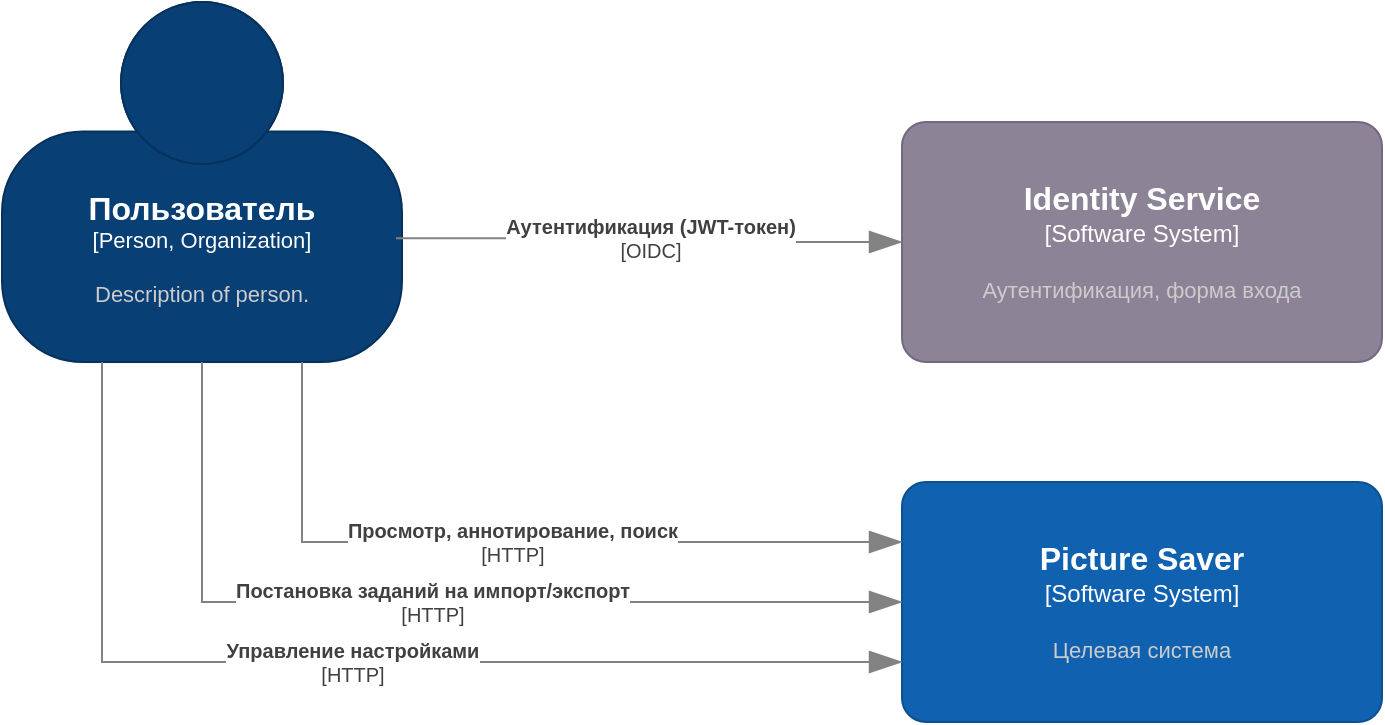 <mxfile version="23.1.5" type="embed" pages="3">
  <diagram name="С4-Context" id="kge-1w7_a5QLDu94olrK">
    <mxGraphModel dx="996" dy="798" grid="1" gridSize="10" guides="1" tooltips="1" connect="1" arrows="1" fold="1" page="1" pageScale="1" pageWidth="1169" pageHeight="827" math="0" shadow="0">
      <root>
        <mxCell id="0" />
        <mxCell id="1" parent="0" />
        <object placeholders="1" c4Name="Пользователь" c4Type="Person, Organization" c4Description="Description of person." label="&lt;font style=&quot;font-size: 16px&quot;&gt;&lt;b&gt;%c4Name%&lt;/b&gt;&lt;/font&gt;&lt;div&gt;[%c4Type%]&lt;/div&gt;&lt;br&gt;&lt;div&gt;&lt;font style=&quot;font-size: 11px&quot;&gt;&lt;font color=&quot;#cccccc&quot;&gt;%c4Description%&lt;/font&gt;&lt;/div&gt;" id="7UKInJaK1QkgPCqIYgw7-2">
          <mxCell style="html=1;fontSize=11;dashed=0;whiteSpace=wrap;fillColor=#083F75;strokeColor=#06315C;fontColor=#ffffff;shape=mxgraph.c4.person2;align=center;metaEdit=1;points=[[0.5,0,0],[1,0.5,0],[1,0.75,0],[0.75,1,0],[0.5,1,0],[0.25,1,0],[0,0.75,0],[0,0.5,0]];resizable=0;" parent="1" vertex="1">
            <mxGeometry x="90" y="130" width="200" height="180" as="geometry" />
          </mxCell>
        </object>
        <object placeholders="1" c4Name="Identity Service" c4Type="Software System" c4Description="Аутентификация, форма входа" label="&lt;font style=&quot;font-size: 16px&quot;&gt;&lt;b&gt;%c4Name%&lt;/b&gt;&lt;/font&gt;&lt;div&gt;[%c4Type%]&lt;/div&gt;&lt;br&gt;&lt;div&gt;&lt;font style=&quot;font-size: 11px&quot;&gt;&lt;font color=&quot;#cccccc&quot;&gt;%c4Description%&lt;/font&gt;&lt;/div&gt;" id="7UKInJaK1QkgPCqIYgw7-3">
          <mxCell style="rounded=1;whiteSpace=wrap;html=1;labelBackgroundColor=none;fillColor=#8C8496;fontColor=#ffffff;align=center;arcSize=10;strokeColor=#736782;metaEdit=1;resizable=0;points=[[0.25,0,0],[0.5,0,0],[0.75,0,0],[1,0.25,0],[1,0.5,0],[1,0.75,0],[0.75,1,0],[0.5,1,0],[0.25,1,0],[0,0.75,0],[0,0.5,0],[0,0.25,0]];" parent="1" vertex="1">
            <mxGeometry x="540" y="190" width="240" height="120" as="geometry" />
          </mxCell>
        </object>
        <object placeholders="1" c4Type="Relationship" c4Technology="OIDC" c4Description="Аутентификация (JWT-токен)" label="&lt;div style=&quot;text-align: left&quot;&gt;&lt;div style=&quot;text-align: center&quot;&gt;&lt;b&gt;%c4Description%&lt;/b&gt;&lt;/div&gt;&lt;div style=&quot;text-align: center&quot;&gt;[%c4Technology%]&lt;/div&gt;&lt;/div&gt;" id="7UKInJaK1QkgPCqIYgw7-4">
          <mxCell style="endArrow=blockThin;html=1;fontSize=10;fontColor=#404040;strokeWidth=1;endFill=1;strokeColor=#828282;elbow=vertical;metaEdit=1;endSize=14;startSize=14;jumpStyle=arc;jumpSize=16;rounded=0;edgeStyle=orthogonalEdgeStyle;exitX=0.985;exitY=0.656;exitDx=0;exitDy=0;exitPerimeter=0;entryX=0;entryY=0.5;entryDx=0;entryDy=0;entryPerimeter=0;" parent="1" source="7UKInJaK1QkgPCqIYgw7-2" target="7UKInJaK1QkgPCqIYgw7-3" edge="1">
            <mxGeometry width="240" relative="1" as="geometry">
              <mxPoint x="310" y="230" as="sourcePoint" />
              <mxPoint x="550" y="230" as="targetPoint" />
            </mxGeometry>
          </mxCell>
        </object>
        <object placeholders="1" c4Name="Picture Saver" c4Type="Software System" c4Description="Целевая система" label="&lt;font style=&quot;font-size: 16px&quot;&gt;&lt;b&gt;%c4Name%&lt;/b&gt;&lt;/font&gt;&lt;div&gt;[%c4Type%]&lt;/div&gt;&lt;br&gt;&lt;div&gt;&lt;font style=&quot;font-size: 11px&quot;&gt;&lt;font color=&quot;#cccccc&quot;&gt;%c4Description%&lt;/font&gt;&lt;/div&gt;" id="7UKInJaK1QkgPCqIYgw7-5">
          <mxCell style="rounded=1;whiteSpace=wrap;html=1;labelBackgroundColor=none;fillColor=#1061B0;fontColor=#ffffff;align=center;arcSize=10;strokeColor=#0D5091;metaEdit=1;resizable=0;points=[[0.25,0,0],[0.5,0,0],[0.75,0,0],[1,0.25,0],[1,0.5,0],[1,0.75,0],[0.75,1,0],[0.5,1,0],[0.25,1,0],[0,0.75,0],[0,0.5,0],[0,0.25,0]];" parent="1" vertex="1">
            <mxGeometry x="540" y="370" width="240" height="120" as="geometry" />
          </mxCell>
        </object>
        <object placeholders="1" c4Type="Relationship" c4Technology="HTTP" c4Description="Просмотр, аннотирование, поиск" label="&lt;div style=&quot;text-align: left&quot;&gt;&lt;div style=&quot;text-align: center&quot;&gt;&lt;b&gt;%c4Description%&lt;/b&gt;&lt;/div&gt;&lt;div style=&quot;text-align: center&quot;&gt;[%c4Technology%]&lt;/div&gt;&lt;/div&gt;" id="7UKInJaK1QkgPCqIYgw7-6">
          <mxCell style="endArrow=blockThin;html=1;fontSize=10;fontColor=#404040;strokeWidth=1;endFill=1;strokeColor=#828282;elbow=vertical;metaEdit=1;endSize=14;startSize=14;jumpStyle=arc;jumpSize=16;rounded=0;edgeStyle=orthogonalEdgeStyle;exitX=0.75;exitY=1;exitDx=0;exitDy=0;exitPerimeter=0;entryX=0;entryY=0.25;entryDx=0;entryDy=0;entryPerimeter=0;" parent="1" source="7UKInJaK1QkgPCqIYgw7-2" target="7UKInJaK1QkgPCqIYgw7-5" edge="1">
            <mxGeometry width="240" relative="1" as="geometry">
              <mxPoint x="250" y="390" as="sourcePoint" />
              <mxPoint x="490" y="390" as="targetPoint" />
            </mxGeometry>
          </mxCell>
        </object>
        <object placeholders="1" c4Type="Relationship" c4Technology="HTTP" c4Description="Постановка заданий на импорт/экспорт" label="&lt;div style=&quot;text-align: left&quot;&gt;&lt;div style=&quot;text-align: center&quot;&gt;&lt;b&gt;%c4Description%&lt;/b&gt;&lt;/div&gt;&lt;div style=&quot;text-align: center&quot;&gt;[%c4Technology%]&lt;/div&gt;&lt;/div&gt;" id="7UKInJaK1QkgPCqIYgw7-7">
          <mxCell style="endArrow=blockThin;html=1;fontSize=10;fontColor=#404040;strokeWidth=1;endFill=1;strokeColor=#828282;elbow=vertical;metaEdit=1;endSize=14;startSize=14;jumpStyle=arc;jumpSize=16;rounded=0;edgeStyle=orthogonalEdgeStyle;exitX=0.5;exitY=1;exitDx=0;exitDy=0;exitPerimeter=0;entryX=0;entryY=0.5;entryDx=0;entryDy=0;entryPerimeter=0;" parent="1" source="7UKInJaK1QkgPCqIYgw7-2" target="7UKInJaK1QkgPCqIYgw7-5" edge="1">
            <mxGeometry width="240" relative="1" as="geometry">
              <mxPoint x="170" y="470" as="sourcePoint" />
              <mxPoint x="410" y="470" as="targetPoint" />
            </mxGeometry>
          </mxCell>
        </object>
        <object placeholders="1" c4Type="Relationship" c4Technology="HTTP" c4Description="Управление настройками" label="&lt;div style=&quot;text-align: left&quot;&gt;&lt;div style=&quot;text-align: center&quot;&gt;&lt;b&gt;%c4Description%&lt;/b&gt;&lt;/div&gt;&lt;div style=&quot;text-align: center&quot;&gt;[%c4Technology%]&lt;/div&gt;&lt;/div&gt;" id="7UKInJaK1QkgPCqIYgw7-8">
          <mxCell style="endArrow=blockThin;html=1;fontSize=10;fontColor=#404040;strokeWidth=1;endFill=1;strokeColor=#828282;elbow=vertical;metaEdit=1;endSize=14;startSize=14;jumpStyle=arc;jumpSize=16;rounded=0;edgeStyle=orthogonalEdgeStyle;entryX=0;entryY=0.75;entryDx=0;entryDy=0;entryPerimeter=0;exitX=0.25;exitY=1;exitDx=0;exitDy=0;exitPerimeter=0;" parent="1" source="7UKInJaK1QkgPCqIYgw7-2" target="7UKInJaK1QkgPCqIYgw7-5" edge="1">
            <mxGeometry width="240" relative="1" as="geometry">
              <mxPoint x="180" y="480" as="sourcePoint" />
              <mxPoint x="420" y="480" as="targetPoint" />
            </mxGeometry>
          </mxCell>
        </object>
      </root>
    </mxGraphModel>
  </diagram>
  <diagram name="С4-Containers" id="S3RD2rox0OaWCKzUMz1O">
    <mxGraphModel dx="1892" dy="1288" grid="1" gridSize="10" guides="1" tooltips="1" connect="1" arrows="1" fold="1" page="1" pageScale="1" pageWidth="1169" pageHeight="827" math="0" shadow="0">
      <root>
        <mxCell id="U9oGjfwIqIKuB-nKUl5U-0" />
        <mxCell id="U9oGjfwIqIKuB-nKUl5U-1" parent="U9oGjfwIqIKuB-nKUl5U-0" />
        <object placeholders="1" c4Name="Пользователь" c4Type="Person" c4Description="Пользователь" label="&lt;font style=&quot;font-size: 16px&quot;&gt;&lt;b&gt;%c4Name%&lt;/b&gt;&lt;/font&gt;&lt;div&gt;[%c4Type%]&lt;/div&gt;&lt;br&gt;&lt;div&gt;&lt;font style=&quot;font-size: 11px&quot;&gt;&lt;font color=&quot;#cccccc&quot;&gt;%c4Description%&lt;/font&gt;&lt;/div&gt;" id="U9oGjfwIqIKuB-nKUl5U-11">
          <mxCell style="html=1;fontSize=11;dashed=0;whiteSpace=wrap;fillColor=#083F75;strokeColor=#06315C;fontColor=#ffffff;shape=mxgraph.c4.person2;align=center;metaEdit=1;points=[[0.5,0,0],[1,0.5,0],[1,0.75,0],[0.75,1,0],[0.5,1,0],[0.25,1,0],[0,0.75,0],[0,0.5,0]];resizable=1;resizeWidth=1;resizeHeight=1;movable=1;rotatable=1;deletable=1;editable=1;locked=0;connectable=1;" vertex="1" parent="U9oGjfwIqIKuB-nKUl5U-1">
            <mxGeometry x="510" y="110" width="190" height="150" as="geometry" />
          </mxCell>
        </object>
        <object placeholders="1" c4Name="Identity-server" c4Type="Software System" c4Description="" label="&lt;font style=&quot;font-size: 16px&quot;&gt;&lt;b&gt;%c4Name%&lt;/b&gt;&lt;/font&gt;&lt;div&gt;[%c4Type%]&lt;/div&gt;&lt;br&gt;&lt;div&gt;&lt;font style=&quot;font-size: 11px&quot;&gt;&lt;font color=&quot;#cccccc&quot;&gt;%c4Description%&lt;/font&gt;&lt;/div&gt;" id="U9oGjfwIqIKuB-nKUl5U-12">
          <mxCell style="rounded=1;whiteSpace=wrap;html=1;labelBackgroundColor=none;fillColor=#8C8496;fontColor=#ffffff;align=center;arcSize=10;strokeColor=#736782;metaEdit=1;resizable=1;points=[[0.25,0,0],[0.5,0,0],[0.75,0,0],[1,0.25,0],[1,0.5,0],[1,0.75,0],[0.75,1,0],[0.5,1,0],[0.25,1,0],[0,0.75,0],[0,0.5,0],[0,0.25,0]];movable=1;rotatable=1;deletable=1;editable=1;locked=0;connectable=1;" vertex="1" parent="U9oGjfwIqIKuB-nKUl5U-1">
            <mxGeometry x="890" y="60" width="200" height="100" as="geometry" />
          </mxCell>
        </object>
        <object placeholders="1" c4Type="Relationship" c4Technology="JSON/HTTP, OIDC" c4Description="Запрос аутентификации" label="&lt;div style=&quot;text-align: left&quot;&gt;&lt;div style=&quot;text-align: center&quot;&gt;&lt;b&gt;%c4Description%&lt;/b&gt;&lt;/div&gt;&lt;div style=&quot;text-align: center&quot;&gt;[%c4Technology%]&lt;/div&gt;&lt;/div&gt;" id="U9oGjfwIqIKuB-nKUl5U-13">
          <mxCell style="endArrow=blockThin;html=1;fontSize=10;fontColor=#404040;strokeWidth=1;endFill=1;strokeColor=#828282;elbow=vertical;metaEdit=1;endSize=14;startSize=14;jumpStyle=arc;jumpSize=16;rounded=0;edgeStyle=orthogonalEdgeStyle;entryX=0.5;entryY=0;entryDx=0;entryDy=0;entryPerimeter=0;exitX=0.5;exitY=0;exitDx=0;exitDy=0;exitPerimeter=0;" edge="1" parent="U9oGjfwIqIKuB-nKUl5U-1" source="U9oGjfwIqIKuB-nKUl5U-11" target="U9oGjfwIqIKuB-nKUl5U-12">
            <mxGeometry width="240" relative="1" as="geometry">
              <mxPoint x="640" y="40" as="sourcePoint" />
              <mxPoint x="880" y="40" as="targetPoint" />
              <Array as="points">
                <mxPoint x="605" y="40" />
                <mxPoint x="990" y="40" />
              </Array>
            </mxGeometry>
          </mxCell>
        </object>
        <object placeholders="1" c4Type="Relationship" c4Technology="JSON/HTTP" c4Description="Предоставляет JWT" label="&lt;div style=&quot;text-align: left&quot;&gt;&lt;div style=&quot;text-align: center&quot;&gt;&lt;b&gt;%c4Description%&lt;/b&gt;&lt;/div&gt;&lt;div style=&quot;text-align: center&quot;&gt;[%c4Technology%]&lt;/div&gt;&lt;/div&gt;" id="U9oGjfwIqIKuB-nKUl5U-14">
          <mxCell style="endArrow=blockThin;html=1;fontSize=10;fontColor=#404040;strokeWidth=1;endFill=1;strokeColor=#828282;elbow=vertical;metaEdit=1;endSize=14;startSize=14;jumpStyle=arc;jumpSize=16;rounded=0;edgeStyle=orthogonalEdgeStyle;exitX=0.5;exitY=1;exitDx=0;exitDy=0;exitPerimeter=0;entryX=1;entryY=0.75;entryDx=0;entryDy=0;entryPerimeter=0;" edge="1" parent="U9oGjfwIqIKuB-nKUl5U-1" source="U9oGjfwIqIKuB-nKUl5U-12" target="U9oGjfwIqIKuB-nKUl5U-11">
            <mxGeometry width="240" relative="1" as="geometry">
              <mxPoint x="880" y="290" as="sourcePoint" />
              <mxPoint x="1120" y="290" as="targetPoint" />
            </mxGeometry>
          </mxCell>
        </object>
        <object placeholders="1" c4Name="Фронтенд" c4Type="SystemScopeBoundary" c4Application="Picture Saver" label="&lt;font style=&quot;font-size: 16px&quot;&gt;&lt;b&gt;&lt;div style=&quot;text-align: left&quot;&gt;%c4Name%&lt;/div&gt;&lt;/b&gt;&lt;/font&gt;&lt;div style=&quot;text-align: left&quot;&gt;[%c4Application%]&lt;/div&gt;" id="U9oGjfwIqIKuB-nKUl5U-15">
          <mxCell style="rounded=1;fontSize=11;whiteSpace=wrap;html=1;dashed=1;arcSize=20;fillColor=none;strokeColor=#666666;fontColor=#333333;labelBackgroundColor=none;align=left;verticalAlign=bottom;labelBorderColor=none;spacingTop=0;spacing=10;dashPattern=8 4;metaEdit=1;rotatable=0;perimeter=rectanglePerimeter;noLabel=0;labelPadding=0;allowArrows=0;connectable=0;expand=0;recursiveResize=0;editable=1;pointerEvents=0;absoluteArcSize=1;points=[[0.25,0,0],[0.5,0,0],[0.75,0,0],[1,0.25,0],[1,0.5,0],[1,0.75,0],[0.75,1,0],[0.5,1,0],[0.25,1,0],[0,0.75,0],[0,0.5,0],[0,0.25,0]];" vertex="1" parent="U9oGjfwIqIKuB-nKUl5U-1">
            <mxGeometry x="61" y="360" width="870" height="150" as="geometry" />
          </mxCell>
        </object>
        <object placeholders="1" c4Name="Бэкенд" c4Type="SystemScopeBoundary" c4Application="Picture Saver" label="&lt;font style=&quot;font-size: 16px&quot;&gt;&lt;b&gt;&lt;div style=&quot;text-align: left&quot;&gt;%c4Name%&lt;/div&gt;&lt;/b&gt;&lt;/font&gt;&lt;div style=&quot;text-align: left&quot;&gt;[%c4Application%]&lt;/div&gt;" id="U9oGjfwIqIKuB-nKUl5U-16">
          <mxCell style="rounded=1;fontSize=11;whiteSpace=wrap;html=1;dashed=1;arcSize=20;fillColor=none;strokeColor=#666666;fontColor=#333333;labelBackgroundColor=none;align=left;verticalAlign=bottom;labelBorderColor=none;spacingTop=0;spacing=10;dashPattern=8 4;metaEdit=1;rotatable=0;perimeter=rectanglePerimeter;noLabel=0;labelPadding=0;allowArrows=0;connectable=0;expand=0;recursiveResize=0;editable=1;pointerEvents=0;absoluteArcSize=1;points=[[0.25,0,0],[0.5,0,0],[0.75,0,0],[1,0.25,0],[1,0.5,0],[1,0.75,0],[0.75,1,0],[0.5,1,0],[0.25,1,0],[0,0.75,0],[0,0.5,0],[0,0.25,0]];" vertex="1" parent="U9oGjfwIqIKuB-nKUl5U-1">
            <mxGeometry x="60" y="530" width="540" height="370" as="geometry" />
          </mxCell>
        </object>
        <object placeholders="1" c4Name="Мониторинг" c4Type="Software System" c4Description="Собирает логи/метрики/трейсы, allerting, anomaly detection" label="&lt;font style=&quot;font-size: 16px&quot;&gt;&lt;b&gt;%c4Name%&lt;/b&gt;&lt;/font&gt;&lt;div&gt;[%c4Type%]&lt;/div&gt;&lt;br&gt;&lt;div&gt;&lt;font style=&quot;font-size: 11px&quot;&gt;&lt;font color=&quot;#cccccc&quot;&gt;%c4Description%&lt;/font&gt;&lt;/div&gt;" id="U9oGjfwIqIKuB-nKUl5U-17">
          <mxCell style="rounded=1;whiteSpace=wrap;html=1;labelBackgroundColor=none;fillColor=#8C8496;fontColor=#ffffff;align=center;arcSize=10;strokeColor=#736782;metaEdit=1;resizable=1;points=[[0.25,0,0],[0.5,0,0],[0.75,0,0],[1,0.25,0],[1,0.5,0],[1,0.75,0],[0.75,1,0],[0.5,1,0],[0.25,1,0],[0,0.75,0],[0,0.5,0],[0,0.25,0]];movable=1;rotatable=1;deletable=1;editable=1;locked=0;connectable=1;" vertex="1" parent="U9oGjfwIqIKuB-nKUl5U-1">
            <mxGeometry x="930" y="680" width="199" height="90" as="geometry" />
          </mxCell>
        </object>
        <object placeholders="1" c4Type="Relationship" c4Technology="FluentBit, FluentD, Logstash" c4Description="Направляют логи/метрики/трейсы" label="&lt;div style=&quot;text-align: left&quot;&gt;&lt;div style=&quot;text-align: center&quot;&gt;&lt;b&gt;%c4Description%&lt;/b&gt;&lt;/div&gt;&lt;div style=&quot;text-align: center&quot;&gt;[%c4Technology%]&lt;/div&gt;&lt;/div&gt;" id="U9oGjfwIqIKuB-nKUl5U-18">
          <mxCell style="endArrow=blockThin;html=1;fontSize=10;fontColor=#404040;strokeWidth=1;endFill=1;strokeColor=#828282;elbow=vertical;metaEdit=1;endSize=14;startSize=14;jumpStyle=arc;jumpSize=16;rounded=0;edgeStyle=orthogonalEdgeStyle;entryX=0.5;entryY=0;entryDx=0;entryDy=0;entryPerimeter=0;" edge="1" parent="U9oGjfwIqIKuB-nKUl5U-1" target="U9oGjfwIqIKuB-nKUl5U-17">
            <mxGeometry width="240" relative="1" as="geometry">
              <mxPoint x="930" y="440" as="sourcePoint" />
              <mxPoint x="1270" y="650" as="targetPoint" />
              <Array as="points">
                <mxPoint x="1030" y="440" />
                <mxPoint x="1030" y="680" />
              </Array>
            </mxGeometry>
          </mxCell>
        </object>
        <object placeholders="1" c4Type="Relationship" c4Technology="FluentBit, FluentD, Logstash" c4Description="Направляют логи/метрики/трейсы" label="&lt;div style=&quot;text-align: left&quot;&gt;&lt;div style=&quot;text-align: center&quot;&gt;&lt;b&gt;%c4Description%&lt;/b&gt;&lt;/div&gt;&lt;div style=&quot;text-align: center&quot;&gt;[%c4Technology%]&lt;/div&gt;&lt;/div&gt;" id="U9oGjfwIqIKuB-nKUl5U-19">
          <mxCell style="endArrow=blockThin;html=1;fontSize=10;fontColor=#404040;strokeWidth=1;endFill=1;strokeColor=#828282;elbow=vertical;metaEdit=1;endSize=14;startSize=14;jumpStyle=arc;jumpSize=16;rounded=0;edgeStyle=orthogonalEdgeStyle;entryX=0.5;entryY=1;entryDx=0;entryDy=0;entryPerimeter=0;" edge="1" parent="U9oGjfwIqIKuB-nKUl5U-1" target="U9oGjfwIqIKuB-nKUl5U-17">
            <mxGeometry width="240" relative="1" as="geometry">
              <mxPoint x="600" y="850" as="sourcePoint" />
              <mxPoint x="870" y="1110" as="targetPoint" />
              <Array as="points">
                <mxPoint x="1030" y="850" />
                <mxPoint x="1030" y="770" />
              </Array>
            </mxGeometry>
          </mxCell>
        </object>
        <object placeholders="1" c4Name="WebServer" c4Type="Container" c4Technology="Nginx" c4Description="Поставка SPA, статического контента, cache" label="&lt;font style=&quot;font-size: 16px&quot;&gt;&lt;b&gt;%c4Name%&lt;/b&gt;&lt;/font&gt;&lt;div&gt;[%c4Type%: %c4Technology%]&lt;/div&gt;&lt;br&gt;&lt;div&gt;&lt;font style=&quot;font-size: 11px&quot;&gt;&lt;font color=&quot;#E6E6E6&quot;&gt;%c4Description%&lt;/font&gt;&lt;/div&gt;" id="U9oGjfwIqIKuB-nKUl5U-20">
          <mxCell style="rounded=1;whiteSpace=wrap;html=1;fontSize=11;labelBackgroundColor=none;fillColor=#23A2D9;fontColor=#ffffff;align=center;arcSize=10;strokeColor=#0E7DAD;metaEdit=1;resizable=1;points=[[0.25,0,0],[0.5,0,0],[0.75,0,0],[1,0.25,0],[1,0.5,0],[1,0.75,0],[0.75,1,0],[0.5,1,0],[0.25,1,0],[0,0.75,0],[0,0.5,0],[0,0.25,0]];movable=1;rotatable=1;deletable=1;editable=1;locked=0;connectable=1;" vertex="1" parent="U9oGjfwIqIKuB-nKUl5U-1">
            <mxGeometry x="71" y="370" width="199" height="90" as="geometry" />
          </mxCell>
        </object>
        <object placeholders="1" c4Name="SPA" c4Type="Container" c4Technology="Kotlin, Compose, Browser" c4Description="Одностраничное web-приложение" label="&lt;font style=&quot;font-size: 16px&quot;&gt;&lt;b&gt;%c4Name%&lt;/b&gt;&lt;/font&gt;&lt;div&gt;[%c4Type%: %c4Technology%]&lt;/div&gt;&lt;br&gt;&lt;div&gt;&lt;font style=&quot;font-size: 11px&quot;&gt;&lt;font color=&quot;#E6E6E6&quot;&gt;%c4Description%&lt;/font&gt;&lt;/div&gt;" id="U9oGjfwIqIKuB-nKUl5U-21">
          <mxCell style="rounded=1;whiteSpace=wrap;html=1;fontSize=11;labelBackgroundColor=none;fillColor=#23A2D9;fontColor=#ffffff;align=center;arcSize=10;strokeColor=#0E7DAD;metaEdit=1;resizable=1;points=[[0.25,0,0],[0.5,0,0],[0.75,0,0],[1,0.25,0],[1,0.5,0],[1,0.75,0],[0.75,1,0],[0.5,1,0],[0.25,1,0],[0,0.75,0],[0,0.5,0],[0,0.25,0]];movable=1;rotatable=1;deletable=1;editable=1;locked=0;connectable=1;" vertex="1" parent="U9oGjfwIqIKuB-nKUl5U-1">
            <mxGeometry x="383.5" y="370" width="199" height="90" as="geometry" />
          </mxCell>
        </object>
        <object placeholders="1" c4Name="MobileApp" c4Type="Container" c4Technology="Kotlin, Compose, Android, iOS" c4Description="" label="&lt;font style=&quot;font-size: 16px&quot;&gt;&lt;b&gt;%c4Name%&lt;/b&gt;&lt;/font&gt;&lt;div&gt;[%c4Type%: %c4Technology%]&lt;/div&gt;&lt;br&gt;&lt;div&gt;&lt;font style=&quot;font-size: 11px&quot;&gt;&lt;font color=&quot;#E6E6E6&quot;&gt;%c4Description%&lt;/font&gt;&lt;/div&gt;" id="U9oGjfwIqIKuB-nKUl5U-22">
          <mxCell style="rounded=1;whiteSpace=wrap;html=1;fontSize=11;labelBackgroundColor=none;fillColor=#23A2D9;fontColor=#ffffff;align=center;arcSize=10;strokeColor=#0E7DAD;metaEdit=1;resizable=1;points=[[0.25,0,0],[0.5,0,0],[0.75,0,0],[1,0.25,0],[1,0.5,0],[1,0.75,0],[0.75,1,0],[0.5,1,0],[0.25,1,0],[0,0.75,0],[0,0.5,0],[0,0.25,0]];movable=1;rotatable=1;deletable=1;editable=1;locked=0;connectable=1;" vertex="1" parent="U9oGjfwIqIKuB-nKUl5U-1">
            <mxGeometry x="685" y="370" width="199" height="90" as="geometry" />
          </mxCell>
        </object>
        <object placeholders="1" c4Name="API Gateway" c4Type="Software System" c4Description="Аутентификация, авторизация, маршрутизация и др." label="&lt;font style=&quot;font-size: 16px&quot;&gt;&lt;b&gt;%c4Name%&lt;/b&gt;&lt;/font&gt;&lt;div&gt;[%c4Type%]&lt;/div&gt;&lt;br&gt;&lt;div&gt;&lt;font style=&quot;font-size: 11px&quot;&gt;&lt;font color=&quot;#cccccc&quot;&gt;%c4Description%&lt;/font&gt;&lt;/div&gt;" id="U9oGjfwIqIKuB-nKUl5U-23">
          <mxCell style="rounded=1;whiteSpace=wrap;html=1;labelBackgroundColor=none;fillColor=#8C8496;fontColor=#ffffff;align=center;arcSize=10;strokeColor=#736782;metaEdit=1;resizable=1;points=[[0.25,0,0],[0.5,0,0],[0.75,0,0],[1,0.25,0],[1,0.5,0],[1,0.75,0],[0.75,1,0],[0.5,1,0],[0.25,1,0],[0,0.75,0],[0,0.5,0],[0,0.25,0]];movable=1;rotatable=1;deletable=1;editable=1;locked=0;connectable=1;" vertex="1" parent="U9oGjfwIqIKuB-nKUl5U-1">
            <mxGeometry x="651" y="590" width="199" height="90" as="geometry" />
          </mxCell>
        </object>
        <object placeholders="1" c4Name="GalleryApp" c4Type="Container" c4Technology="Kotlin, HTTP, WS" c4Description="Листание, поиск, master-detail" label="&lt;font style=&quot;font-size: 16px&quot;&gt;&lt;b&gt;%c4Name%&lt;/b&gt;&lt;/font&gt;&lt;div&gt;[%c4Type%: %c4Technology%]&lt;/div&gt;&lt;br&gt;&lt;div&gt;&lt;font style=&quot;font-size: 11px&quot;&gt;&lt;font color=&quot;#E6E6E6&quot;&gt;%c4Description%&lt;/font&gt;&lt;/div&gt;" id="U9oGjfwIqIKuB-nKUl5U-24">
          <mxCell style="rounded=1;whiteSpace=wrap;html=1;fontSize=11;labelBackgroundColor=none;fillColor=#23A2D9;fontColor=#ffffff;align=center;arcSize=10;strokeColor=#0E7DAD;metaEdit=1;resizable=1;points=[[0.25,0,0],[0.5,0,0],[0.75,0,0],[1,0.25,0],[1,0.5,0],[1,0.75,0],[0.75,1,0],[0.5,1,0],[0.25,1,0],[0,0.75,0],[0,0.5,0],[0,0.25,0]];movable=1;rotatable=1;deletable=1;editable=1;locked=0;connectable=1;" vertex="1" parent="U9oGjfwIqIKuB-nKUl5U-1">
            <mxGeometry x="360" y="640" width="199" height="90" as="geometry" />
          </mxCell>
        </object>
        <object placeholders="1" c4Name="S3" c4Type="Container" c4Technology="Minio, Object storage, Ceph" c4Description="" label="&lt;font style=&quot;font-size: 16px&quot;&gt;&lt;b&gt;%c4Name%&lt;/b&gt;&lt;/font&gt;&lt;div&gt;[%c4Type%:&amp;nbsp;%c4Technology%]&lt;/div&gt;&lt;br&gt;&lt;div&gt;&lt;font style=&quot;font-size: 11px&quot;&gt;&lt;font color=&quot;#E6E6E6&quot;&gt;%c4Description%&lt;/font&gt;&lt;/div&gt;" id="U9oGjfwIqIKuB-nKUl5U-25">
          <mxCell style="shape=cylinder3;size=15;whiteSpace=wrap;html=1;boundedLbl=1;rounded=0;labelBackgroundColor=none;fillColor=#23A2D9;fontSize=12;fontColor=#ffffff;align=center;strokeColor=#0E7DAD;metaEdit=1;points=[[0.5,0,0],[1,0.25,0],[1,0.5,0],[1,0.75,0],[0.5,1,0],[0,0.75,0],[0,0.5,0],[0,0.25,0]];resizable=1;movable=1;rotatable=1;deletable=1;editable=1;locked=0;connectable=1;" vertex="1" parent="U9oGjfwIqIKuB-nKUl5U-1">
            <mxGeometry x="80" y="580" width="199" height="90" as="geometry" />
          </mxCell>
        </object>
        <object placeholders="1" c4Name="Database" c4Type="DB:" c4Technology="SQL, NoSQL, New SQL" c4Description="" label="&lt;font style=&quot;font-size: 16px&quot;&gt;&lt;b&gt;%c4Name%&lt;/b&gt;&lt;/font&gt;&lt;div&gt;[%c4Type%:&amp;nbsp;%c4Technology%]&lt;/div&gt;&lt;br&gt;&lt;div&gt;&lt;font style=&quot;font-size: 11px&quot;&gt;&lt;font color=&quot;#E6E6E6&quot;&gt;%c4Description%&lt;/font&gt;&lt;/div&gt;" id="U9oGjfwIqIKuB-nKUl5U-26">
          <mxCell style="shape=cylinder3;size=15;whiteSpace=wrap;html=1;boundedLbl=1;rounded=0;labelBackgroundColor=none;fillColor=#23A2D9;fontSize=12;fontColor=#ffffff;align=center;strokeColor=#0E7DAD;metaEdit=1;points=[[0.5,0,0],[1,0.25,0],[1,0.5,0],[1,0.75,0],[0.5,1,0],[0,0.75,0],[0,0.5,0],[0,0.25,0]];resizable=1;movable=1;rotatable=1;deletable=1;editable=1;locked=0;connectable=1;" vertex="1" parent="U9oGjfwIqIKuB-nKUl5U-1">
            <mxGeometry x="81" y="710" width="199" height="90" as="geometry" />
          </mxCell>
        </object>
        <object placeholders="1" c4Name="ImportApp" c4Type="Container" c4Technology="Kotlin, HTTP, WS" c4Description="Импорт изображений" label="&lt;font style=&quot;font-size: 16px&quot;&gt;&lt;b&gt;%c4Name%&lt;/b&gt;&lt;/font&gt;&lt;div&gt;[%c4Type%: %c4Technology%]&lt;/div&gt;&lt;br&gt;&lt;div&gt;&lt;font style=&quot;font-size: 11px&quot;&gt;&lt;font color=&quot;#E6E6E6&quot;&gt;%c4Description%&lt;/font&gt;&lt;/div&gt;" id="U9oGjfwIqIKuB-nKUl5U-27">
          <mxCell style="rounded=1;whiteSpace=wrap;html=1;fontSize=11;labelBackgroundColor=none;fillColor=#23A2D9;fontColor=#ffffff;align=center;arcSize=10;strokeColor=#0E7DAD;metaEdit=1;resizable=1;points=[[0.25,0,0],[0.5,0,0],[0.75,0,0],[1,0.25,0],[1,0.5,0],[1,0.75,0],[0.75,1,0],[0.5,1,0],[0.25,1,0],[0,0.75,0],[0,0.5,0],[0,0.25,0]];movable=1;rotatable=1;deletable=1;editable=1;locked=0;connectable=1;" vertex="1" parent="U9oGjfwIqIKuB-nKUl5U-1">
            <mxGeometry x="360" y="776" width="199" height="90" as="geometry" />
          </mxCell>
        </object>
        <object placeholders="1" c4Type="Relationship" c4Technology="HTTP" c4Description="Посещает picsvr.ru" label="&lt;div style=&quot;text-align: left&quot;&gt;&lt;div style=&quot;text-align: center&quot;&gt;&lt;b&gt;%c4Description%&lt;/b&gt;&lt;/div&gt;&lt;div style=&quot;text-align: center&quot;&gt;[%c4Technology%]&lt;/div&gt;&lt;/div&gt;" id="U9oGjfwIqIKuB-nKUl5U-28">
          <mxCell style="endArrow=blockThin;html=1;fontSize=10;fontColor=#404040;strokeWidth=1;endFill=1;strokeColor=#828282;elbow=vertical;metaEdit=1;endSize=14;startSize=14;jumpStyle=arc;jumpSize=16;rounded=0;edgeStyle=orthogonalEdgeStyle;exitX=0;exitY=0.75;exitDx=0;exitDy=0;exitPerimeter=0;entryX=0.5;entryY=0;entryDx=0;entryDy=0;entryPerimeter=0;" edge="1" parent="U9oGjfwIqIKuB-nKUl5U-1" source="U9oGjfwIqIKuB-nKUl5U-11" target="U9oGjfwIqIKuB-nKUl5U-20">
            <mxGeometry width="240" relative="1" as="geometry">
              <mxPoint x="150" y="200" as="sourcePoint" />
              <mxPoint x="390" y="200" as="targetPoint" />
            </mxGeometry>
          </mxCell>
        </object>
        <object placeholders="1" c4Type="Relationship" c4Technology="JSON/HTTP" c4Description="Работа и изображениями" label="&lt;div style=&quot;text-align: left&quot;&gt;&lt;div style=&quot;text-align: center&quot;&gt;&lt;b&gt;%c4Description%&lt;/b&gt;&lt;/div&gt;&lt;div style=&quot;text-align: center&quot;&gt;[%c4Technology%]&lt;/div&gt;&lt;/div&gt;" id="U9oGjfwIqIKuB-nKUl5U-29">
          <mxCell style="endArrow=blockThin;html=1;fontSize=10;fontColor=#404040;strokeWidth=1;endFill=1;strokeColor=#828282;elbow=vertical;metaEdit=1;endSize=14;startSize=14;jumpStyle=arc;jumpSize=16;rounded=0;edgeStyle=orthogonalEdgeStyle;exitX=0.5;exitY=1;exitDx=0;exitDy=0;exitPerimeter=0;entryX=0.5;entryY=0;entryDx=0;entryDy=0;entryPerimeter=0;" edge="1" parent="U9oGjfwIqIKuB-nKUl5U-1" source="U9oGjfwIqIKuB-nKUl5U-11" target="U9oGjfwIqIKuB-nKUl5U-21">
            <mxGeometry width="240" relative="1" as="geometry">
              <mxPoint x="610" y="300" as="sourcePoint" />
              <mxPoint x="850" y="300" as="targetPoint" />
            </mxGeometry>
          </mxCell>
        </object>
        <object placeholders="1" c4Type="Relationship" c4Technology="JSON/HTTP" c4Description="Работа и изображениями" label="&lt;div style=&quot;text-align: left&quot;&gt;&lt;div style=&quot;text-align: center&quot;&gt;&lt;b&gt;%c4Description%&lt;/b&gt;&lt;/div&gt;&lt;div style=&quot;text-align: center&quot;&gt;[%c4Technology%]&lt;/div&gt;&lt;/div&gt;" id="U9oGjfwIqIKuB-nKUl5U-30">
          <mxCell style="endArrow=blockThin;html=1;fontSize=10;fontColor=#404040;strokeWidth=1;endFill=1;strokeColor=#828282;elbow=vertical;metaEdit=1;endSize=14;startSize=14;jumpStyle=arc;jumpSize=16;rounded=0;edgeStyle=orthogonalEdgeStyle;exitX=0.5;exitY=1;exitDx=0;exitDy=0;exitPerimeter=0;entryX=0.5;entryY=0;entryDx=0;entryDy=0;entryPerimeter=0;" edge="1" parent="U9oGjfwIqIKuB-nKUl5U-1" source="U9oGjfwIqIKuB-nKUl5U-11" target="U9oGjfwIqIKuB-nKUl5U-22">
            <mxGeometry width="240" relative="1" as="geometry">
              <mxPoint x="759" y="300" as="sourcePoint" />
              <mxPoint x="730" y="360" as="targetPoint" />
            </mxGeometry>
          </mxCell>
        </object>
        <object placeholders="1" c4Type="Relationship" c4Technology="HTTP" c4Description="Поставляет" label="&lt;div style=&quot;text-align: left&quot;&gt;&lt;div style=&quot;text-align: center&quot;&gt;&lt;b&gt;%c4Description%&lt;/b&gt;&lt;/div&gt;&lt;div style=&quot;text-align: center&quot;&gt;[%c4Technology%]&lt;/div&gt;&lt;/div&gt;" id="U9oGjfwIqIKuB-nKUl5U-31">
          <mxCell style="endArrow=blockThin;html=1;fontSize=10;fontColor=#404040;strokeWidth=1;endFill=1;strokeColor=#828282;elbow=vertical;metaEdit=1;endSize=14;startSize=14;jumpStyle=arc;jumpSize=16;rounded=0;edgeStyle=orthogonalEdgeStyle;entryX=0;entryY=0.5;entryDx=0;entryDy=0;entryPerimeter=0;exitX=1;exitY=0.5;exitDx=0;exitDy=0;exitPerimeter=0;" edge="1" parent="U9oGjfwIqIKuB-nKUl5U-1" source="U9oGjfwIqIKuB-nKUl5U-20" target="U9oGjfwIqIKuB-nKUl5U-21">
            <mxGeometry x="-0.003" width="240" relative="1" as="geometry">
              <mxPoint x="270" y="420" as="sourcePoint" />
              <mxPoint x="360" y="420" as="targetPoint" />
              <mxPoint as="offset" />
            </mxGeometry>
          </mxCell>
        </object>
        <object placeholders="1" c4Type="Relationship" c4Technology="JSON/HTTP, WS" c4Description="Makes API calls" label="&lt;div style=&quot;text-align: left&quot;&gt;&lt;div style=&quot;text-align: center&quot;&gt;&lt;b&gt;%c4Description%&lt;/b&gt;&lt;/div&gt;&lt;div style=&quot;text-align: center&quot;&gt;[%c4Technology%]&lt;/div&gt;&lt;/div&gt;" id="U9oGjfwIqIKuB-nKUl5U-32">
          <mxCell style="endArrow=blockThin;html=1;fontSize=10;fontColor=#404040;strokeWidth=1;endFill=1;strokeColor=#828282;elbow=vertical;metaEdit=1;endSize=14;startSize=14;jumpStyle=arc;jumpSize=16;rounded=0;edgeStyle=orthogonalEdgeStyle;exitX=0.5;exitY=1;exitDx=0;exitDy=0;exitPerimeter=0;entryX=0.5;entryY=0;entryDx=0;entryDy=0;entryPerimeter=0;" edge="1" parent="U9oGjfwIqIKuB-nKUl5U-1" source="U9oGjfwIqIKuB-nKUl5U-21" target="U9oGjfwIqIKuB-nKUl5U-23">
            <mxGeometry width="240" relative="1" as="geometry">
              <mxPoint x="630" y="480" as="sourcePoint" />
              <mxPoint x="870" y="480" as="targetPoint" />
              <Array as="points">
                <mxPoint x="483" y="490" />
                <mxPoint x="750" y="490" />
                <mxPoint x="750" y="590" />
              </Array>
            </mxGeometry>
          </mxCell>
        </object>
        <object placeholders="1" c4Type="Relationship" c4Technology="JSON/HTTP, WS" c4Description="Makes API calls" label="&lt;div style=&quot;text-align: left&quot;&gt;&lt;div style=&quot;text-align: center&quot;&gt;&lt;b&gt;%c4Description%&lt;/b&gt;&lt;/div&gt;&lt;div style=&quot;text-align: center&quot;&gt;[%c4Technology%]&lt;/div&gt;&lt;/div&gt;" id="U9oGjfwIqIKuB-nKUl5U-33">
          <mxCell style="endArrow=blockThin;html=1;fontSize=10;fontColor=#404040;strokeWidth=1;endFill=1;strokeColor=#828282;elbow=vertical;metaEdit=1;endSize=14;startSize=14;jumpStyle=arc;jumpSize=16;rounded=0;edgeStyle=orthogonalEdgeStyle;exitX=0.5;exitY=1;exitDx=0;exitDy=0;exitPerimeter=0;entryX=0.75;entryY=0;entryDx=0;entryDy=0;entryPerimeter=0;" edge="1" parent="U9oGjfwIqIKuB-nKUl5U-1" source="U9oGjfwIqIKuB-nKUl5U-22" target="U9oGjfwIqIKuB-nKUl5U-23">
            <mxGeometry x="-0.194" y="10" width="240" relative="1" as="geometry">
              <mxPoint x="810" y="490" as="sourcePoint" />
              <mxPoint x="800" y="580" as="targetPoint" />
              <Array as="points">
                <mxPoint x="785" y="530" />
                <mxPoint x="800" y="530" />
              </Array>
              <mxPoint as="offset" />
            </mxGeometry>
          </mxCell>
        </object>
        <object placeholders="1" c4Type="Relationship" c4Technology="JSON/HTTP, WS" c4Description="Redirect API calls" label="&lt;div style=&quot;text-align: left&quot;&gt;&lt;div style=&quot;text-align: center&quot;&gt;&lt;b&gt;%c4Description%&lt;/b&gt;&lt;/div&gt;&lt;div style=&quot;text-align: center&quot;&gt;[%c4Technology%]&lt;/div&gt;&lt;/div&gt;" id="U9oGjfwIqIKuB-nKUl5U-34">
          <mxCell style="endArrow=blockThin;html=1;fontSize=10;fontColor=#404040;strokeWidth=1;endFill=1;strokeColor=#828282;elbow=vertical;metaEdit=1;endSize=14;startSize=14;jumpStyle=arc;jumpSize=16;rounded=0;edgeStyle=orthogonalEdgeStyle;exitX=0.5;exitY=1;exitDx=0;exitDy=0;exitPerimeter=0;entryX=1;entryY=0.5;entryDx=0;entryDy=0;entryPerimeter=0;" edge="1" parent="U9oGjfwIqIKuB-nKUl5U-1" source="U9oGjfwIqIKuB-nKUl5U-23" target="U9oGjfwIqIKuB-nKUl5U-27">
            <mxGeometry width="240" relative="1" as="geometry">
              <mxPoint x="890" y="570" as="sourcePoint" />
              <mxPoint x="1137" y="700" as="targetPoint" />
              <Array as="points">
                <mxPoint x="730" y="820" />
                <mxPoint x="559" y="820" />
              </Array>
            </mxGeometry>
          </mxCell>
        </object>
        <object placeholders="1" c4Type="Relationship" c4Technology="JSON/HTTP, WS" c4Description="Redirect API calls" label="&lt;div style=&quot;text-align: left&quot;&gt;&lt;div style=&quot;text-align: center&quot;&gt;&lt;b&gt;%c4Description%&lt;/b&gt;&lt;/div&gt;&lt;div style=&quot;text-align: center&quot;&gt;[%c4Technology%]&lt;/div&gt;&lt;/div&gt;" id="U9oGjfwIqIKuB-nKUl5U-35">
          <mxCell style="endArrow=blockThin;html=1;fontSize=10;fontColor=#404040;strokeWidth=1;endFill=1;strokeColor=#828282;elbow=vertical;metaEdit=1;endSize=14;startSize=14;jumpStyle=arc;jumpSize=16;rounded=0;edgeStyle=orthogonalEdgeStyle;exitX=0.271;exitY=1.008;exitDx=0;exitDy=0;exitPerimeter=0;entryX=1;entryY=0.5;entryDx=0;entryDy=0;entryPerimeter=0;" edge="1" parent="U9oGjfwIqIKuB-nKUl5U-1" source="U9oGjfwIqIKuB-nKUl5U-23" target="U9oGjfwIqIKuB-nKUl5U-24">
            <mxGeometry width="240" relative="1" as="geometry">
              <mxPoint x="951" y="750" as="sourcePoint" />
              <mxPoint x="780" y="875" as="targetPoint" />
              <Array as="points">
                <mxPoint x="684" y="720" />
                <mxPoint x="610" y="720" />
                <mxPoint x="610" y="685" />
              </Array>
            </mxGeometry>
          </mxCell>
        </object>
        <object placeholders="1" c4Type="Relationship" c4Description="R" label="&lt;div style=&quot;text-align: left&quot;&gt;&lt;div style=&quot;text-align: center&quot;&gt;&lt;b&gt;%c4Description%&lt;/b&gt;&lt;/div&gt;" id="U9oGjfwIqIKuB-nKUl5U-36">
          <mxCell style="endArrow=blockThin;html=1;fontSize=10;fontColor=#404040;strokeWidth=1;endFill=1;strokeColor=#828282;elbow=vertical;metaEdit=1;endSize=14;startSize=14;jumpStyle=arc;jumpSize=16;rounded=0;edgeStyle=orthogonalEdgeStyle;exitX=0;exitY=0.5;exitDx=0;exitDy=0;exitPerimeter=0;entryX=1.005;entryY=0.329;entryDx=0;entryDy=0;entryPerimeter=0;" edge="1" parent="U9oGjfwIqIKuB-nKUl5U-1" source="U9oGjfwIqIKuB-nKUl5U-24" target="U9oGjfwIqIKuB-nKUl5U-25">
            <mxGeometry width="240" relative="1" as="geometry">
              <mxPoint x="350" y="610" as="sourcePoint" />
              <mxPoint x="590" y="610" as="targetPoint" />
            </mxGeometry>
          </mxCell>
        </object>
        <object placeholders="1" c4Type="Relationship" c4Description="RW" label="&lt;div style=&quot;text-align: left&quot;&gt;&lt;div style=&quot;text-align: center&quot;&gt;&lt;b&gt;%c4Description%&lt;/b&gt;&lt;/div&gt;" id="U9oGjfwIqIKuB-nKUl5U-37">
          <mxCell style="endArrow=blockThin;html=1;fontSize=10;fontColor=#404040;strokeWidth=1;endFill=1;strokeColor=#828282;elbow=vertical;metaEdit=1;endSize=14;startSize=14;jumpStyle=arc;jumpSize=16;rounded=0;edgeStyle=orthogonalEdgeStyle;entryX=1;entryY=0.5;entryDx=0;entryDy=0;entryPerimeter=0;" edge="1" parent="U9oGjfwIqIKuB-nKUl5U-1" source="U9oGjfwIqIKuB-nKUl5U-27" target="U9oGjfwIqIKuB-nKUl5U-26">
            <mxGeometry width="240" relative="1" as="geometry">
              <mxPoint x="441" y="750" as="sourcePoint" />
              <mxPoint x="360" y="690" as="targetPoint" />
            </mxGeometry>
          </mxCell>
        </object>
        <object placeholders="1" c4Type="Relationship" c4Description="RW" label="&lt;div style=&quot;text-align: left&quot;&gt;&lt;div style=&quot;text-align: center&quot;&gt;&lt;b&gt;%c4Description%&lt;/b&gt;&lt;/div&gt;" id="U9oGjfwIqIKuB-nKUl5U-38">
          <mxCell style="endArrow=blockThin;html=1;fontSize=10;fontColor=#404040;strokeWidth=1;endFill=1;strokeColor=#828282;elbow=vertical;metaEdit=1;endSize=14;startSize=14;jumpStyle=arc;jumpSize=16;rounded=0;edgeStyle=orthogonalEdgeStyle;exitX=0.5;exitY=1;exitDx=0;exitDy=0;exitPerimeter=0;entryX=1;entryY=0.5;entryDx=0;entryDy=0;entryPerimeter=0;" edge="1" parent="U9oGjfwIqIKuB-nKUl5U-1" source="U9oGjfwIqIKuB-nKUl5U-24" target="U9oGjfwIqIKuB-nKUl5U-26">
            <mxGeometry width="240" relative="1" as="geometry">
              <mxPoint x="350" y="610" as="sourcePoint" />
              <mxPoint x="590" y="610" as="targetPoint" />
            </mxGeometry>
          </mxCell>
        </object>
        <object placeholders="1" c4Type="Relationship" c4Description="RW" label="&lt;div style=&quot;text-align: left&quot;&gt;&lt;div style=&quot;text-align: center&quot;&gt;&lt;b&gt;%c4Description%&lt;/b&gt;&lt;/div&gt;" id="U9oGjfwIqIKuB-nKUl5U-39">
          <mxCell style="endArrow=blockThin;html=1;fontSize=10;fontColor=#404040;strokeWidth=1;endFill=1;strokeColor=#828282;elbow=vertical;metaEdit=1;endSize=14;startSize=14;jumpStyle=arc;jumpSize=16;rounded=0;edgeStyle=orthogonalEdgeStyle;entryX=0.5;entryY=0;entryDx=0;entryDy=0;entryPerimeter=0;exitX=1;exitY=0.25;exitDx=0;exitDy=0;exitPerimeter=0;" edge="1" parent="U9oGjfwIqIKuB-nKUl5U-1" source="U9oGjfwIqIKuB-nKUl5U-27" target="U9oGjfwIqIKuB-nKUl5U-25">
            <mxGeometry width="240" relative="1" as="geometry">
              <mxPoint x="-50" y="560" as="sourcePoint" />
              <mxPoint x="190" y="560" as="targetPoint" />
              <Array as="points">
                <mxPoint x="590" y="799" />
                <mxPoint x="590" y="550" />
                <mxPoint x="179" y="550" />
              </Array>
            </mxGeometry>
          </mxCell>
        </object>
      </root>
    </mxGraphModel>
  </diagram>
  <diagram name="С4-Components" id="cXzzJfeK6Lsbv-k2Wu5z">
    <mxGraphModel dx="996" dy="-29" grid="1" gridSize="10" guides="1" tooltips="1" connect="1" arrows="1" fold="1" page="1" pageScale="1" pageWidth="1169" pageHeight="827" math="0" shadow="0">
      <root>
        <mxCell id="ULca8McyORdi127AozHJ-0" />
        <mxCell id="ULca8McyORdi127AozHJ-1" parent="ULca8McyORdi127AozHJ-0" />
        <object placeholders="1" c4Name="Picture Saver" c4Type="ContainerScopeBoundary" c4Application="Бэкенд" label="&lt;font style=&quot;font-size: 16px&quot;&gt;&lt;b&gt;&lt;div style=&quot;text-align: left&quot;&gt;%c4Name%&lt;/div&gt;&lt;/b&gt;&lt;/font&gt;&lt;div style=&quot;text-align: left&quot;&gt;[%c4Application%]&lt;/div&gt;" id="akhDOI0VSJTQX_CsYbDd-0">
          <mxCell style="rounded=1;fontSize=11;whiteSpace=wrap;html=1;dashed=1;arcSize=20;fillColor=none;strokeColor=#666666;fontColor=#333333;labelBackgroundColor=none;align=left;verticalAlign=bottom;labelBorderColor=none;spacingTop=0;spacing=10;dashPattern=8 4;metaEdit=1;rotatable=0;perimeter=rectanglePerimeter;noLabel=0;labelPadding=0;allowArrows=0;connectable=0;expand=0;recursiveResize=0;editable=1;pointerEvents=0;absoluteArcSize=1;points=[[0.25,0,0],[0.5,0,0],[0.75,0,0],[1,0.25,0],[1,0.5,0],[1,0.75,0],[0.75,1,0],[0.5,1,0],[0.25,1,0],[0,0.75,0],[0,0.5,0],[0,0.25,0]];" parent="ULca8McyORdi127AozHJ-1" vertex="1">
            <mxGeometry x="80" y="1020" width="1210" height="590" as="geometry" />
          </mxCell>
        </object>
        <object placeholders="1" c4Name="API Gateway" c4Type="Container" c4Technology="Envoy, Istio, etc" c4Description="Аутентификация, авторизация, маршрутизация" label="&lt;font style=&quot;font-size: 16px&quot;&gt;&lt;b&gt;%c4Name%&lt;/b&gt;&lt;/font&gt;&lt;div&gt;[%c4Type%: %c4Technology%]&lt;/div&gt;&lt;br&gt;&lt;div&gt;&lt;font style=&quot;font-size: 11px&quot;&gt;&lt;font color=&quot;#E6E6E6&quot;&gt;%c4Description%&lt;/font&gt;&lt;/div&gt;" id="akhDOI0VSJTQX_CsYbDd-1">
          <mxCell style="rounded=1;whiteSpace=wrap;html=1;fontSize=11;labelBackgroundColor=none;fillColor=#23A2D9;fontColor=#ffffff;align=center;arcSize=11;strokeColor=#0E7DAD;metaEdit=1;resizable=0;points=[[0.25,0,0],[0.5,0,0],[0.75,0,0],[1,0.25,0],[1,0.5,0],[1,0.75,0],[0.75,1,0],[0.5,1,0],[0.25,1,0],[0,0.75,0],[0,0.5,0],[0,0.25,0]];" parent="ULca8McyORdi127AozHJ-1" vertex="1">
            <mxGeometry x="414" y="880" width="240" height="120" as="geometry" />
          </mxCell>
        </object>
        <object placeholders="1" c4Name="Framework/Controller" c4Type="Component" c4Technology="Spring, Ktor" c4Description="Прием запросов, инициализация приложения" label="&lt;font style=&quot;font-size: 16px&quot;&gt;&lt;b&gt;%c4Name%&lt;/b&gt;&lt;/font&gt;&lt;div&gt;[%c4Type%: %c4Technology%]&lt;/div&gt;&lt;br&gt;&lt;div&gt;&lt;font style=&quot;font-size: 11px&quot;&gt;%c4Description%&lt;/font&gt;&lt;/div&gt;" id="akhDOI0VSJTQX_CsYbDd-3">
          <mxCell style="rounded=1;whiteSpace=wrap;html=1;labelBackgroundColor=none;fillColor=#63BEF2;fontColor=#ffffff;align=center;arcSize=6;strokeColor=#2086C9;metaEdit=1;resizable=0;points=[[0.25,0,0],[0.5,0,0],[0.75,0,0],[1,0.25,0],[1,0.5,0],[1,0.75,0],[0.75,1,0],[0.5,1,0],[0.25,1,0],[0,0.75,0],[0,0.5,0],[0,0.25,0]];" parent="ULca8McyORdi127AozHJ-1" vertex="1">
            <mxGeometry x="415" y="1290" width="240" height="120" as="geometry" />
          </mxCell>
        </object>
        <object placeholders="1" c4Name="API" c4Type="Component" c4Technology="OpenAPI, Kotlin" c4Description="Транспортные модели" label="&lt;font style=&quot;font-size: 16px&quot;&gt;&lt;b&gt;%c4Name%&lt;/b&gt;&lt;/font&gt;&lt;div&gt;[%c4Type%: %c4Technology%]&lt;/div&gt;&lt;br&gt;&lt;div&gt;&lt;font style=&quot;font-size: 11px&quot;&gt;%c4Description%&lt;/font&gt;&lt;/div&gt;" id="akhDOI0VSJTQX_CsYbDd-4">
          <mxCell style="rounded=1;whiteSpace=wrap;html=1;labelBackgroundColor=none;fillColor=#63BEF2;fontColor=#ffffff;align=center;arcSize=6;strokeColor=#2086C9;metaEdit=1;resizable=0;points=[[0.25,0,0],[0.5,0,0],[0.75,0,0],[1,0.25,0],[1,0.5,0],[1,0.75,0],[0.75,1,0],[0.5,1,0],[0.25,1,0],[0,0.75,0],[0,0.5,0],[0,0.25,0]];" parent="ULca8McyORdi127AozHJ-1" vertex="1">
            <mxGeometry x="128" y="1030" width="240" height="120" as="geometry" />
          </mxCell>
        </object>
        <object placeholders="1" c4Name="Models" c4Type="Component" c4Technology="Kotlin" c4Description="Внутренние модели" label="&lt;font style=&quot;font-size: 16px&quot;&gt;&lt;b&gt;%c4Name%&lt;/b&gt;&lt;/font&gt;&lt;div&gt;[%c4Type%: %c4Technology%]&lt;/div&gt;&lt;br&gt;&lt;div&gt;&lt;font style=&quot;font-size: 11px&quot;&gt;%c4Description%&lt;/font&gt;&lt;/div&gt;" id="akhDOI0VSJTQX_CsYbDd-6">
          <mxCell style="rounded=1;whiteSpace=wrap;html=1;labelBackgroundColor=none;fillColor=#63BEF2;fontColor=#ffffff;align=center;arcSize=6;strokeColor=#2086C9;metaEdit=1;resizable=0;points=[[0.25,0,0],[0.5,0,0],[0.75,0,0],[1,0.25,0],[1,0.5,0],[1,0.75,0],[0.75,1,0],[0.5,1,0],[0.25,1,0],[0,0.75,0],[0,0.5,0],[0,0.25,0]];" parent="ULca8McyORdi127AozHJ-1" vertex="1">
            <mxGeometry x="119" y="1201" width="240" height="120" as="geometry" />
          </mxCell>
        </object>
        <object placeholders="1" c4Type="Relationship" c4Technology="JSON/HTTP" c4Description="Makes API calls" label="&lt;div style=&quot;text-align: left&quot;&gt;&lt;div style=&quot;text-align: center&quot;&gt;&lt;b&gt;%c4Description%&lt;/b&gt;&lt;/div&gt;&lt;div style=&quot;text-align: center&quot;&gt;[%c4Technology%]&lt;/div&gt;&lt;/div&gt;" id="akhDOI0VSJTQX_CsYbDd-7">
          <mxCell style="endArrow=blockThin;html=1;fontSize=10;fontColor=#404040;strokeWidth=1;endFill=1;strokeColor=#828282;elbow=vertical;metaEdit=1;endSize=14;startSize=14;jumpStyle=arc;jumpSize=16;rounded=0;edgeStyle=orthogonalEdgeStyle;exitX=0.5;exitY=1;exitDx=0;exitDy=0;exitPerimeter=0;entryX=0.5;entryY=0;entryDx=0;entryDy=0;entryPerimeter=0;" parent="ULca8McyORdi127AozHJ-1" source="akhDOI0VSJTQX_CsYbDd-1" target="akhDOI0VSJTQX_CsYbDd-3" edge="1">
            <mxGeometry width="240" relative="1" as="geometry">
              <mxPoint x="410" y="1200" as="sourcePoint" />
              <mxPoint x="650" y="1200" as="targetPoint" />
            </mxGeometry>
          </mxCell>
        </object>
        <object placeholders="1" c4Type="Relationship" c4Technology="Jackson" c4Description="Сериализует в" label="&lt;div style=&quot;text-align: left&quot;&gt;&lt;div style=&quot;text-align: center&quot;&gt;&lt;b&gt;%c4Description%&lt;/b&gt;&lt;/div&gt;&lt;div style=&quot;text-align: center&quot;&gt;[%c4Technology%]&lt;/div&gt;&lt;/div&gt;" id="akhDOI0VSJTQX_CsYbDd-8">
          <mxCell style="endArrow=blockThin;html=1;fontSize=10;fontColor=#404040;strokeWidth=1;endFill=1;strokeColor=#828282;elbow=vertical;metaEdit=1;endSize=14;startSize=14;jumpStyle=arc;jumpSize=16;rounded=0;edgeStyle=orthogonalEdgeStyle;exitX=0.25;exitY=0;exitDx=0;exitDy=0;exitPerimeter=0;entryX=1;entryY=0.5;entryDx=0;entryDy=0;entryPerimeter=0;" parent="ULca8McyORdi127AozHJ-1" source="akhDOI0VSJTQX_CsYbDd-3" target="akhDOI0VSJTQX_CsYbDd-4" edge="1">
            <mxGeometry x="0.22" width="240" relative="1" as="geometry">
              <mxPoint x="410" y="1200" as="sourcePoint" />
              <mxPoint x="650" y="1200" as="targetPoint" />
              <mxPoint as="offset" />
            </mxGeometry>
          </mxCell>
        </object>
        <object placeholders="1" c4Type="Relationship" c4Technology="Kotlin" c4Description="Преобразует в" label="&lt;div style=&quot;text-align: left&quot;&gt;&lt;div style=&quot;text-align: center&quot;&gt;&lt;b&gt;%c4Description%&lt;/b&gt;&lt;/div&gt;&lt;div style=&quot;text-align: center&quot;&gt;[%c4Technology%]&lt;/div&gt;&lt;/div&gt;" id="akhDOI0VSJTQX_CsYbDd-10">
          <mxCell style="endArrow=blockThin;html=1;fontSize=10;fontColor=#404040;strokeWidth=1;endFill=1;strokeColor=#828282;elbow=vertical;metaEdit=1;endSize=14;startSize=14;jumpStyle=arc;jumpSize=16;rounded=0;edgeStyle=orthogonalEdgeStyle;exitX=0;exitY=0.5;exitDx=0;exitDy=0;exitPerimeter=0;entryX=0;entryY=0.5;entryDx=0;entryDy=0;entryPerimeter=0;" parent="ULca8McyORdi127AozHJ-1" source="akhDOI0VSJTQX_CsYbDd-4" target="akhDOI0VSJTQX_CsYbDd-6" edge="1">
            <mxGeometry width="240" relative="1" as="geometry">
              <mxPoint x="410" y="1200" as="sourcePoint" />
              <mxPoint x="650" y="1200" as="targetPoint" />
              <Array as="points">
                <mxPoint x="90" y="1090" />
                <mxPoint x="90" y="1280" />
              </Array>
            </mxGeometry>
          </mxCell>
        </object>
        <object placeholders="1" c4Name="GalleryApp" c4Type="Component" c4Technology="Kotlin" c4Description="Работа с лентой изображений" label="&lt;font style=&quot;font-size: 16px&quot;&gt;&lt;b&gt;%c4Name%&lt;/b&gt;&lt;/font&gt;&lt;div&gt;[%c4Type%: %c4Technology%]&lt;/div&gt;&lt;br&gt;&lt;div&gt;&lt;font style=&quot;font-size: 11px&quot;&gt;%c4Description%&lt;/font&gt;&lt;/div&gt;" id="akhDOI0VSJTQX_CsYbDd-12">
          <mxCell style="rounded=1;whiteSpace=wrap;html=1;labelBackgroundColor=none;fillColor=#63BEF2;fontColor=#ffffff;align=center;arcSize=6;strokeColor=#2086C9;metaEdit=1;resizable=0;points=[[0.25,0,0],[0.5,0,0],[0.75,0,0],[1,0.25,0],[1,0.5,0],[1,0.75,0],[0.75,1,0],[0.5,1,0],[0.25,1,0],[0,0.75,0],[0,0.5,0],[0,0.25,0]];" parent="ULca8McyORdi127AozHJ-1" vertex="1">
            <mxGeometry x="703" y="1030" width="240" height="120" as="geometry" />
          </mxCell>
        </object>
        <object placeholders="1" c4Type="Relationship" c4Technology="Kotlin" c4Description="Инициализирует, вызывает" label="&lt;div style=&quot;text-align: left&quot;&gt;&lt;div style=&quot;text-align: center&quot;&gt;&lt;b&gt;%c4Description%&lt;/b&gt;&lt;/div&gt;&lt;div style=&quot;text-align: center&quot;&gt;[%c4Technology%]&lt;/div&gt;&lt;/div&gt;" id="akhDOI0VSJTQX_CsYbDd-13">
          <mxCell style="endArrow=blockThin;html=1;fontSize=10;fontColor=#404040;strokeWidth=1;endFill=1;strokeColor=#828282;elbow=vertical;metaEdit=1;endSize=14;startSize=14;jumpStyle=arc;jumpSize=16;rounded=0;edgeStyle=orthogonalEdgeStyle;exitX=0.75;exitY=0;exitDx=0;exitDy=0;exitPerimeter=0;entryX=0;entryY=0.5;entryDx=0;entryDy=0;entryPerimeter=0;" parent="ULca8McyORdi127AozHJ-1" source="akhDOI0VSJTQX_CsYbDd-3" target="akhDOI0VSJTQX_CsYbDd-12" edge="1">
            <mxGeometry x="-0.298" width="240" relative="1" as="geometry">
              <mxPoint x="570" y="1200" as="sourcePoint" />
              <mxPoint x="810" y="1200" as="targetPoint" />
              <mxPoint as="offset" />
            </mxGeometry>
          </mxCell>
        </object>
        <object placeholders="1" c4Type="Relationship" c4Technology="" c4Description="Инициализирует" label="&lt;div style=&quot;text-align: left&quot;&gt;&lt;div style=&quot;text-align: center&quot;&gt;&lt;b&gt;%c4Description%&lt;/b&gt;&lt;/div&gt;&lt;div style=&quot;text-align: center&quot;&gt;[%c4Technology%]&lt;/div&gt;&lt;/div&gt;" id="akhDOI0VSJTQX_CsYbDd-15">
          <mxCell style="endArrow=blockThin;html=1;fontSize=10;fontColor=#404040;strokeWidth=1;endFill=1;strokeColor=#828282;elbow=vertical;metaEdit=1;endSize=14;startSize=14;jumpStyle=arc;jumpSize=16;rounded=0;edgeStyle=orthogonalEdgeStyle;entryX=0.159;entryY=-0.017;entryDx=0;entryDy=0;entryPerimeter=0;exitX=0.797;exitY=-0.013;exitDx=0;exitDy=0;exitPerimeter=0;" parent="ULca8McyORdi127AozHJ-1" source="akhDOI0VSJTQX_CsYbDd-3" target="akhDOI0VSJTQX_CsYbDd-14" edge="1">
            <mxGeometry x="0.355" width="240" relative="1" as="geometry">
              <mxPoint x="570" y="1200" as="sourcePoint" />
              <mxPoint x="810" y="1200" as="targetPoint" />
              <Array as="points">
                <mxPoint x="606" y="1240" />
                <mxPoint x="748" y="1240" />
              </Array>
              <mxPoint as="offset" />
            </mxGeometry>
          </mxCell>
        </object>
        <object placeholders="1" c4Name="Search Processor" c4Type="Component" c4Technology="Kotlin" c4Description="Обработка поиска" label="&lt;font style=&quot;font-size: 16px&quot;&gt;&lt;b&gt;%c4Name%&lt;/b&gt;&lt;/font&gt;&lt;div&gt;[%c4Type%: %c4Technology%]&lt;/div&gt;&lt;br&gt;&lt;div&gt;&lt;font style=&quot;font-size: 11px&quot;&gt;%c4Description%&lt;/font&gt;&lt;/div&gt;" id="akhDOI0VSJTQX_CsYbDd-16">
          <mxCell style="rounded=1;whiteSpace=wrap;html=1;labelBackgroundColor=none;fillColor=#63BEF2;fontColor=#ffffff;align=center;arcSize=6;strokeColor=#2086C9;metaEdit=1;resizable=0;points=[[0.25,0,0],[0.5,0,0],[0.75,0,0],[1,0.25,0],[1,0.5,0],[1,0.75,0],[0.75,1,0],[0.5,1,0],[0.25,1,0],[0,0.75,0],[0,0.5,0],[0,0.25,0]];" parent="ULca8McyORdi127AozHJ-1" vertex="1">
            <mxGeometry x="1020" y="1161" width="240" height="120" as="geometry" />
          </mxCell>
        </object>
        <object placeholders="1" c4Type="Relationship" c4Technology="" c4Description="Uses" label="&lt;div style=&quot;text-align: left&quot;&gt;&lt;div style=&quot;text-align: center&quot;&gt;&lt;b&gt;%c4Description%&lt;/b&gt;&lt;/div&gt;&lt;div style=&quot;text-align: center&quot;&gt;[%c4Technology%]&lt;/div&gt;&lt;/div&gt;" id="akhDOI0VSJTQX_CsYbDd-17">
          <mxCell style="endArrow=blockThin;html=1;fontSize=10;fontColor=#404040;strokeWidth=1;endFill=1;strokeColor=#828282;elbow=vertical;metaEdit=1;endSize=14;startSize=14;jumpStyle=arc;jumpSize=16;rounded=0;edgeStyle=orthogonalEdgeStyle;entryX=0;entryY=0.5;entryDx=0;entryDy=0;entryPerimeter=0;" parent="ULca8McyORdi127AozHJ-1" source="akhDOI0VSJTQX_CsYbDd-12" target="lyuTJu5mpfyzeOKEcHQD-0" edge="1">
            <mxGeometry width="240" relative="1" as="geometry">
              <mxPoint x="950" y="1090" as="sourcePoint" />
              <mxPoint x="1090" y="1200" as="targetPoint" />
            </mxGeometry>
          </mxCell>
        </object>
        <object placeholders="1" c4Name="Log library" c4Type="Component" c4Technology="Kotlin" c4Description="Библиотека для логирования" label="&lt;font style=&quot;font-size: 16px&quot;&gt;&lt;b&gt;%c4Name%&lt;/b&gt;&lt;/font&gt;&lt;div&gt;[%c4Type%: %c4Technology%]&lt;/div&gt;&lt;br&gt;&lt;div&gt;&lt;font style=&quot;font-size: 11px&quot;&gt;%c4Description%&lt;/font&gt;&lt;/div&gt;" id="akhDOI0VSJTQX_CsYbDd-18">
          <mxCell style="rounded=1;whiteSpace=wrap;html=1;labelBackgroundColor=none;fillColor=#63BEF2;fontColor=#ffffff;align=center;arcSize=6;strokeColor=#2086C9;metaEdit=1;resizable=0;points=[[0.25,0,0],[0.5,0,0],[0.75,0,0],[1,0.25,0],[1,0.5,0],[1,0.75,0],[0.75,1,0],[0.5,1,0],[0.25,1,0],[0,0.75,0],[0,0.5,0],[0,0.25,0]];" parent="ULca8McyORdi127AozHJ-1" vertex="1">
            <mxGeometry x="415" y="1470" width="240" height="120" as="geometry" />
          </mxCell>
        </object>
        <object placeholders="1" c4Type="Database" c4Container="DB" c4Technology="SQL, NoSQL, NewSQL" c4Description="" label="&lt;font style=&quot;font-size: 16px&quot;&gt;&lt;b&gt;%c4Type%&lt;/b&gt;&lt;/font&gt;&lt;div&gt;[%c4Container%:&amp;nbsp;%c4Technology%]&lt;/div&gt;&lt;br&gt;&lt;div&gt;&lt;font style=&quot;font-size: 11px&quot;&gt;&lt;font color=&quot;#E6E6E6&quot;&gt;%c4Description%&lt;/font&gt;&lt;/div&gt;" id="akhDOI0VSJTQX_CsYbDd-22">
          <mxCell style="shape=cylinder3;size=15;whiteSpace=wrap;html=1;boundedLbl=1;rounded=0;labelBackgroundColor=none;fillColor=#23A2D9;fontSize=12;fontColor=#ffffff;align=center;strokeColor=#0E7DAD;metaEdit=1;points=[[0.5,0,0],[1,0.25,0],[1,0.5,0],[1,0.75,0],[0.5,1,0],[0,0.75,0],[0,0.5,0],[0,0.25,0]];resizable=0;" parent="ULca8McyORdi127AozHJ-1" vertex="1">
            <mxGeometry x="1339" y="1041" width="240" height="120" as="geometry" />
          </mxCell>
        </object>
        <object placeholders="1" c4Type="Relationship" c4Technology="TCP" c4Description="Reads/Writes" label="&lt;div style=&quot;text-align: left&quot;&gt;&lt;div style=&quot;text-align: center&quot;&gt;&lt;b&gt;%c4Description%&lt;/b&gt;&lt;/div&gt;&lt;div style=&quot;text-align: center&quot;&gt;[%c4Technology%]&lt;/div&gt;&lt;/div&gt;" id="akhDOI0VSJTQX_CsYbDd-23">
          <mxCell style="endArrow=blockThin;html=1;fontSize=10;fontColor=#404040;strokeWidth=1;endFill=1;strokeColor=#828282;elbow=vertical;metaEdit=1;endSize=14;startSize=14;jumpStyle=arc;jumpSize=16;rounded=0;edgeStyle=orthogonalEdgeStyle;exitX=0.987;exitY=0.315;exitDx=0;exitDy=0;exitPerimeter=0;entryX=0.5;entryY=1;entryDx=0;entryDy=0;entryPerimeter=0;" parent="ULca8McyORdi127AozHJ-1" source="akhDOI0VSJTQX_CsYbDd-14" target="akhDOI0VSJTQX_CsYbDd-22" edge="1">
            <mxGeometry x="0.41" width="240" relative="1" as="geometry">
              <mxPoint x="900" y="1110" as="sourcePoint" />
              <mxPoint x="1140" y="1110" as="targetPoint" />
              <Array as="points">
                <mxPoint x="1450" y="1320" />
              </Array>
              <mxPoint as="offset" />
            </mxGeometry>
          </mxCell>
        </object>
        <object placeholders="1" c4Name="LogAPI" c4Type="Component" c4Technology="OpenAPI, Kotlin" c4Description="Модели для логирования" label="&lt;font style=&quot;font-size: 16px&quot;&gt;&lt;b&gt;%c4Name%&lt;/b&gt;&lt;/font&gt;&lt;div&gt;[%c4Type%: %c4Technology%]&lt;/div&gt;&lt;br&gt;&lt;div&gt;&lt;font style=&quot;font-size: 11px&quot;&gt;%c4Description%&lt;/font&gt;&lt;/div&gt;" id="akhDOI0VSJTQX_CsYbDd-24">
          <mxCell style="rounded=1;whiteSpace=wrap;html=1;labelBackgroundColor=none;fillColor=#63BEF2;fontColor=#ffffff;align=center;arcSize=6;strokeColor=#2086C9;metaEdit=1;resizable=0;points=[[0.25,0,0],[0.5,0,0],[0.75,0,0],[1,0.25,0],[1,0.5,0],[1,0.75,0],[0.75,1,0],[0.5,1,0],[0.25,1,0],[0,0.75,0],[0,0.5,0],[0,0.25,0]];" parent="ULca8McyORdi127AozHJ-1" vertex="1">
            <mxGeometry x="128" y="1420" width="240" height="120" as="geometry" />
          </mxCell>
        </object>
        <object placeholders="1" c4Type="Relationship" c4Technology="Kotlinx / KLogging" c4Description="Сериализует логи в" label="&lt;div style=&quot;text-align: left&quot;&gt;&lt;div style=&quot;text-align: center&quot;&gt;&lt;b&gt;%c4Description%&lt;/b&gt;&lt;/div&gt;&lt;div style=&quot;text-align: center&quot;&gt;[%c4Technology%]&lt;/div&gt;&lt;/div&gt;" id="akhDOI0VSJTQX_CsYbDd-25">
          <mxCell style="endArrow=blockThin;html=1;fontSize=10;fontColor=#404040;strokeWidth=1;endFill=1;strokeColor=#828282;elbow=vertical;metaEdit=1;endSize=14;startSize=14;jumpStyle=arc;jumpSize=16;rounded=0;edgeStyle=orthogonalEdgeStyle;entryX=1;entryY=0.5;entryDx=0;entryDy=0;entryPerimeter=0;" parent="ULca8McyORdi127AozHJ-1" target="akhDOI0VSJTQX_CsYbDd-24" edge="1">
            <mxGeometry width="240" relative="1" as="geometry">
              <mxPoint x="420" y="1480" as="sourcePoint" />
              <mxPoint x="690" y="1350" as="targetPoint" />
            </mxGeometry>
          </mxCell>
        </object>
        <object placeholders="1" c4Name="Мониторинг" c4Type="Software System" c4Description="Собирает логи/метрики/трейсы, алертинг, anomaly detection, etc" label="&lt;font style=&quot;font-size: 16px&quot;&gt;&lt;b&gt;%c4Name%&lt;/b&gt;&lt;/font&gt;&lt;div&gt;[%c4Type%]&lt;/div&gt;&lt;br&gt;&lt;div&gt;&lt;font style=&quot;font-size: 11px&quot;&gt;&lt;font color=&quot;#cccccc&quot;&gt;%c4Description%&lt;/font&gt;&lt;/div&gt;" id="akhDOI0VSJTQX_CsYbDd-26">
          <mxCell style="rounded=1;whiteSpace=wrap;html=1;labelBackgroundColor=none;fillColor=#8C8496;fontColor=#ffffff;align=center;arcSize=10;strokeColor=#736782;metaEdit=1;resizable=0;points=[[0.25,0,0],[0.5,0,0],[0.75,0,0],[1,0.25,0],[1,0.5,0],[1,0.75,0],[0.75,1,0],[0.5,1,0],[0.25,1,0],[0,0.75,0],[0,0.5,0],[0,0.25,0]];" parent="ULca8McyORdi127AozHJ-1" vertex="1">
            <mxGeometry x="400" y="1660" width="240" height="120" as="geometry" />
          </mxCell>
        </object>
        <object placeholders="1" c4Type="Relationship" c4Technology="Logback, Socket, File, etc" c4Description="Публикует логи в" label="&lt;div style=&quot;text-align: left&quot;&gt;&lt;div style=&quot;text-align: center&quot;&gt;&lt;b&gt;%c4Description%&lt;/b&gt;&lt;/div&gt;&lt;div style=&quot;text-align: center&quot;&gt;[%c4Technology%]&lt;/div&gt;&lt;/div&gt;" id="akhDOI0VSJTQX_CsYbDd-27">
          <mxCell style="endArrow=blockThin;html=1;fontSize=10;fontColor=#404040;strokeWidth=1;endFill=1;strokeColor=#828282;elbow=vertical;metaEdit=1;endSize=14;startSize=14;jumpStyle=arc;jumpSize=16;rounded=0;edgeStyle=orthogonalEdgeStyle;exitX=0.5;exitY=1;exitDx=0;exitDy=0;exitPerimeter=0;entryX=0.5;entryY=0;entryDx=0;entryDy=0;entryPerimeter=0;" parent="ULca8McyORdi127AozHJ-1" source="akhDOI0VSJTQX_CsYbDd-18" target="akhDOI0VSJTQX_CsYbDd-26" edge="1">
            <mxGeometry x="0.2" y="-3" width="240" relative="1" as="geometry">
              <mxPoint x="1130" y="1300" as="sourcePoint" />
              <mxPoint x="1370" y="1300" as="targetPoint" />
              <Array as="points">
                <mxPoint x="540" y="1660" />
                <mxPoint x="530" y="1660" />
              </Array>
              <mxPoint as="offset" />
            </mxGeometry>
          </mxCell>
        </object>
        <object placeholders="1" c4Type="Relationship" c4Technology="" c4Description="Uses" label="&lt;div style=&quot;text-align: left&quot;&gt;&lt;div style=&quot;text-align: center&quot;&gt;&lt;b&gt;%c4Description%&lt;/b&gt;&lt;/div&gt;&lt;div style=&quot;text-align: center&quot;&gt;[%c4Technology%]&lt;/div&gt;&lt;/div&gt;" id="akhDOI0VSJTQX_CsYbDd-28">
          <mxCell style="endArrow=blockThin;html=1;fontSize=10;fontColor=#404040;strokeWidth=1;endFill=1;strokeColor=#828282;elbow=vertical;metaEdit=1;endSize=14;startSize=14;jumpStyle=arc;jumpSize=16;rounded=0;edgeStyle=orthogonalEdgeStyle;exitX=0;exitY=0.5;exitDx=0;exitDy=0;exitPerimeter=0;entryX=1;entryY=0.5;entryDx=0;entryDy=0;entryPerimeter=0;" parent="ULca8McyORdi127AozHJ-1" source="akhDOI0VSJTQX_CsYbDd-3" target="akhDOI0VSJTQX_CsYbDd-6" edge="1">
            <mxGeometry width="240" relative="1" as="geometry">
              <mxPoint x="665" y="1360" as="sourcePoint" />
              <mxPoint x="717" y="1360" as="targetPoint" />
            </mxGeometry>
          </mxCell>
        </object>
        <object placeholders="1" c4Name="Image Loader" c4Type="Component" c4Technology="Kafka, Rabbit" c4Description="Адаптер для отправки данных в Email Service" label="&lt;font style=&quot;font-size: 16px&quot;&gt;&lt;b&gt;%c4Name%&lt;/b&gt;&lt;/font&gt;&lt;div&gt;[%c4Type%: %c4Technology%]&lt;/div&gt;&lt;br&gt;&lt;div&gt;&lt;font style=&quot;font-size: 11px&quot;&gt;%c4Description%&lt;/font&gt;&lt;/div&gt;" id="akhDOI0VSJTQX_CsYbDd-29">
          <mxCell style="rounded=1;whiteSpace=wrap;html=1;labelBackgroundColor=none;fillColor=#63BEF2;fontColor=#ffffff;align=center;arcSize=6;strokeColor=#2086C9;metaEdit=1;resizable=0;points=[[0.25,0,0],[0.5,0,0],[0.75,0,0],[1,0.25,0],[1,0.5,0],[1,0.75,0],[0.75,1,0],[0.5,1,0],[0.25,1,0],[0,0.75,0],[0,0.5,0],[0,0.25,0]];" parent="ULca8McyORdi127AozHJ-1" vertex="1">
            <mxGeometry x="710" y="1470" width="240" height="120" as="geometry" />
          </mxCell>
        </object>
        <object placeholders="1" c4Type="Relationship" c4Technology="S3 protocol" c4Description="Write" label="&lt;div style=&quot;text-align: left&quot;&gt;&lt;div style=&quot;text-align: center&quot;&gt;&lt;b&gt;%c4Description%&lt;/b&gt;&lt;/div&gt;&lt;div style=&quot;text-align: center&quot;&gt;[%c4Technology%]&lt;/div&gt;&lt;/div&gt;" id="akhDOI0VSJTQX_CsYbDd-30">
          <mxCell style="endArrow=blockThin;html=1;fontSize=10;fontColor=#404040;strokeWidth=1;endFill=1;strokeColor=#828282;elbow=vertical;metaEdit=1;endSize=14;startSize=14;jumpStyle=arc;jumpSize=16;rounded=0;edgeStyle=orthogonalEdgeStyle;entryX=0;entryY=0.5;entryDx=0;entryDy=0;entryPerimeter=0;exitX=1;exitY=0.75;exitDx=0;exitDy=0;exitPerimeter=0;" parent="ULca8McyORdi127AozHJ-1" source="akhDOI0VSJTQX_CsYbDd-14" target="akhDOI0VSJTQX_CsYbDd-32" edge="1">
            <mxGeometry width="240" relative="1" as="geometry">
              <mxPoint x="948" y="1370" as="sourcePoint" />
              <mxPoint x="1292" y="1480" as="targetPoint" />
              <Array as="points">
                <mxPoint x="948" y="1371" />
                <mxPoint x="1145" y="1370" />
                <mxPoint x="1145" y="1495" />
              </Array>
            </mxGeometry>
          </mxCell>
        </object>
        <object placeholders="1" c4Name="Хранилище изображений" c4Type="Container" c4Technology="Minio, Object storage, Ceph" c4Description="Выделенное распределенное хранение" label="&lt;font style=&quot;font-size: 16px&quot;&gt;&lt;b&gt;%c4Name%&lt;/b&gt;&lt;/font&gt;&lt;div&gt;[%c4Type%:&amp;nbsp;%c4Technology%]&lt;/div&gt;&lt;br&gt;&lt;div&gt;&lt;font style=&quot;font-size: 11px&quot;&gt;&lt;font color=&quot;#E6E6E6&quot;&gt;%c4Description%&lt;/font&gt;&lt;/div&gt;" id="akhDOI0VSJTQX_CsYbDd-32">
          <mxCell style="shape=cylinder3;size=15;whiteSpace=wrap;html=1;boundedLbl=1;rounded=0;labelBackgroundColor=none;fillColor=#23A2D9;fontSize=12;fontColor=#ffffff;align=center;strokeColor=#0E7DAD;metaEdit=1;points=[[0.5,0,0],[1,0.25,0],[1,0.5,0],[1,0.75,0],[0.5,1,0],[0,0.75,0],[0,0.5,0],[0,0.25,0]];resizable=1;movable=1;rotatable=1;deletable=1;editable=1;locked=0;connectable=1;" parent="ULca8McyORdi127AozHJ-1" vertex="1">
            <mxGeometry x="1340" y="1440" width="238" height="110" as="geometry" />
          </mxCell>
        </object>
        <object placeholders="1" c4Name="Image View" c4Type="Component" c4Technology="Kotlin" c4Description="Работа изображением" label="&lt;font style=&quot;font-size: 16px&quot;&gt;&lt;b&gt;%c4Name%&lt;/b&gt;&lt;/font&gt;&lt;div&gt;[%c4Type%: %c4Technology%]&lt;/div&gt;&lt;br&gt;&lt;div&gt;&lt;font style=&quot;font-size: 11px&quot;&gt;%c4Description%&lt;/font&gt;&lt;/div&gt;" id="lyuTJu5mpfyzeOKEcHQD-0">
          <mxCell style="rounded=1;whiteSpace=wrap;html=1;labelBackgroundColor=none;fillColor=#63BEF2;fontColor=#ffffff;align=center;arcSize=6;strokeColor=#2086C9;metaEdit=1;resizable=0;points=[[0.25,0,0],[0.5,0,0],[0.75,0,0],[1,0.25,0],[1,0.5,0],[1,0.75,0],[0.75,1,0],[0.5,1,0],[0.25,1,0],[0,0.75,0],[0,0.5,0],[0,0.25,0]];" parent="ULca8McyORdi127AozHJ-1" vertex="1">
            <mxGeometry x="1020" y="1030" width="240" height="120" as="geometry" />
          </mxCell>
        </object>
        <object placeholders="1" c4Name="Repository" c4Type="Component" c4Technology="ORM" c4Description="Репозиторий БД" label="&lt;font style=&quot;font-size: 16px&quot;&gt;&lt;b&gt;%c4Name%&lt;/b&gt;&lt;/font&gt;&lt;div&gt;[%c4Type%: %c4Technology%]&lt;/div&gt;&lt;br&gt;&lt;div&gt;&lt;font style=&quot;font-size: 11px&quot;&gt;%c4Description%&lt;/font&gt;&lt;/div&gt;" id="akhDOI0VSJTQX_CsYbDd-14">
          <mxCell style="rounded=1;whiteSpace=wrap;html=1;labelBackgroundColor=none;fillColor=#63BEF2;fontColor=#ffffff;align=center;arcSize=6;strokeColor=#2086C9;metaEdit=1;resizable=0;points=[[0.25,0,0],[0.5,0,0],[0.75,0,0],[1,0.25,0],[1,0.5,0],[1,0.75,0],[0.75,1,0],[0.5,1,0],[0.25,1,0],[0,0.75,0],[0,0.5,0],[0,0.25,0]];" parent="ULca8McyORdi127AozHJ-1" vertex="1">
            <mxGeometry x="710" y="1281" width="240" height="120" as="geometry" />
          </mxCell>
        </object>
        <mxCell id="lyuTJu5mpfyzeOKEcHQD-2" style="edgeStyle=orthogonalEdgeStyle;rounded=0;orthogonalLoop=1;jettySize=auto;html=1;exitX=0.5;exitY=1;exitDx=0;exitDy=0;exitPerimeter=0;entryX=0.5;entryY=0;entryDx=0;entryDy=0;entryPerimeter=0;" parent="ULca8McyORdi127AozHJ-1" source="akhDOI0VSJTQX_CsYbDd-12" target="akhDOI0VSJTQX_CsYbDd-14" edge="1">
          <mxGeometry relative="1" as="geometry" />
        </mxCell>
        <mxCell id="lyuTJu5mpfyzeOKEcHQD-3" value="Uses" style="edgeLabel;html=1;align=center;verticalAlign=middle;resizable=0;points=[];" parent="lyuTJu5mpfyzeOKEcHQD-2" vertex="1" connectable="0">
          <mxGeometry x="-0.069" relative="1" as="geometry">
            <mxPoint as="offset" />
          </mxGeometry>
        </mxCell>
        <mxCell id="lyuTJu5mpfyzeOKEcHQD-4" style="edgeStyle=orthogonalEdgeStyle;rounded=0;orthogonalLoop=1;jettySize=auto;html=1;exitX=0.5;exitY=1;exitDx=0;exitDy=0;exitPerimeter=0;entryX=0.5;entryY=0;entryDx=0;entryDy=0;entryPerimeter=0;" parent="ULca8McyORdi127AozHJ-1" source="akhDOI0VSJTQX_CsYbDd-3" target="akhDOI0VSJTQX_CsYbDd-18" edge="1">
          <mxGeometry relative="1" as="geometry" />
        </mxCell>
        <mxCell id="lyuTJu5mpfyzeOKEcHQD-5" value="Uses" style="edgeLabel;html=1;align=center;verticalAlign=middle;resizable=0;points=[];" parent="lyuTJu5mpfyzeOKEcHQD-4" vertex="1" connectable="0">
          <mxGeometry x="-0.245" relative="1" as="geometry">
            <mxPoint y="1" as="offset" />
          </mxGeometry>
        </mxCell>
        <object placeholders="1" c4Type="Relationship" c4Technology="Kotlin" c4Description="Инициализирует, вызывает" label="&lt;div style=&quot;text-align: left&quot;&gt;&lt;div style=&quot;text-align: center&quot;&gt;&lt;b&gt;%c4Description%&lt;/b&gt;&lt;/div&gt;&lt;div style=&quot;text-align: center&quot;&gt;[%c4Technology%]&lt;/div&gt;&lt;/div&gt;" id="lyuTJu5mpfyzeOKEcHQD-10">
          <mxCell style="endArrow=blockThin;html=1;fontSize=10;fontColor=#404040;strokeWidth=1;endFill=1;strokeColor=#828282;elbow=vertical;metaEdit=1;endSize=14;startSize=14;jumpStyle=arc;jumpSize=16;rounded=0;edgeStyle=orthogonalEdgeStyle;exitX=0.75;exitY=1;exitDx=0;exitDy=0;exitPerimeter=0;entryX=0;entryY=0.5;entryDx=0;entryDy=0;entryPerimeter=0;" parent="ULca8McyORdi127AozHJ-1" source="akhDOI0VSJTQX_CsYbDd-3" edge="1">
            <mxGeometry x="-0.298" width="240" relative="1" as="geometry">
              <mxPoint x="655" y="1370" as="sourcePoint" />
              <mxPoint x="769.44" y="1470" as="targetPoint" />
              <mxPoint as="offset" />
            </mxGeometry>
          </mxCell>
        </object>
        <object placeholders="1" c4Type="Relationship" c4Technology="" c4Description="Uses" label="&lt;div style=&quot;text-align: left&quot;&gt;&lt;div style=&quot;text-align: center&quot;&gt;&lt;b&gt;%c4Description%&lt;/b&gt;&lt;/div&gt;&lt;div style=&quot;text-align: center&quot;&gt;[%c4Technology%]&lt;/div&gt;&lt;/div&gt;" id="lyuTJu5mpfyzeOKEcHQD-11">
          <mxCell style="endArrow=blockThin;html=1;fontSize=10;fontColor=#404040;strokeWidth=1;endFill=1;strokeColor=#828282;elbow=vertical;metaEdit=1;endSize=14;startSize=14;jumpStyle=arc;jumpSize=16;rounded=0;edgeStyle=orthogonalEdgeStyle;entryX=0;entryY=0.25;entryDx=0;entryDy=0;entryPerimeter=0;exitX=1;exitY=0.75;exitDx=0;exitDy=0;exitPerimeter=0;" parent="ULca8McyORdi127AozHJ-1" source="akhDOI0VSJTQX_CsYbDd-12" target="akhDOI0VSJTQX_CsYbDd-16" edge="1">
            <mxGeometry width="240" relative="1" as="geometry">
              <mxPoint x="1050" y="1110" as="sourcePoint" />
              <mxPoint x="1127" y="1110" as="targetPoint" />
            </mxGeometry>
          </mxCell>
        </object>
        <object placeholders="1" c4Type="Relationship" c4Technology="S3 protocol" c4Description="Read" label="&lt;div style=&quot;text-align: left&quot;&gt;&lt;div style=&quot;text-align: center&quot;&gt;&lt;b&gt;%c4Description%&lt;/b&gt;&lt;/div&gt;&lt;div style=&quot;text-align: center&quot;&gt;[%c4Technology%]&lt;/div&gt;&lt;/div&gt;" id="lyuTJu5mpfyzeOKEcHQD-12">
          <mxCell style="endArrow=blockThin;html=1;fontSize=10;fontColor=#404040;strokeWidth=1;endFill=1;strokeColor=#828282;elbow=vertical;metaEdit=1;endSize=14;startSize=14;jumpStyle=arc;jumpSize=16;rounded=0;edgeStyle=orthogonalEdgeStyle;exitX=1;exitY=0.5;exitDx=0;exitDy=0;exitPerimeter=0;" parent="ULca8McyORdi127AozHJ-1" source="akhDOI0VSJTQX_CsYbDd-14" edge="1">
            <mxGeometry width="240" relative="1" as="geometry">
              <mxPoint x="1230" y="1470" as="sourcePoint" />
              <mxPoint x="1459" y="1450" as="targetPoint" />
            </mxGeometry>
          </mxCell>
        </object>
        <mxCell id="lyuTJu5mpfyzeOKEcHQD-13" style="edgeStyle=orthogonalEdgeStyle;rounded=0;orthogonalLoop=1;jettySize=auto;html=1;exitX=0.5;exitY=0;exitDx=0;exitDy=0;exitPerimeter=0;entryX=0.5;entryY=1;entryDx=0;entryDy=0;entryPerimeter=0;" parent="ULca8McyORdi127AozHJ-1" source="akhDOI0VSJTQX_CsYbDd-29" target="akhDOI0VSJTQX_CsYbDd-14" edge="1">
          <mxGeometry relative="1" as="geometry" />
        </mxCell>
        <mxCell id="lyuTJu5mpfyzeOKEcHQD-14" value="Uses" style="edgeLabel;html=1;align=center;verticalAlign=middle;resizable=0;points=[];" parent="lyuTJu5mpfyzeOKEcHQD-13" vertex="1" connectable="0">
          <mxGeometry x="-0.053" y="1" relative="1" as="geometry">
            <mxPoint as="offset" />
          </mxGeometry>
        </mxCell>
      </root>
    </mxGraphModel>
  </diagram>
</mxfile>
